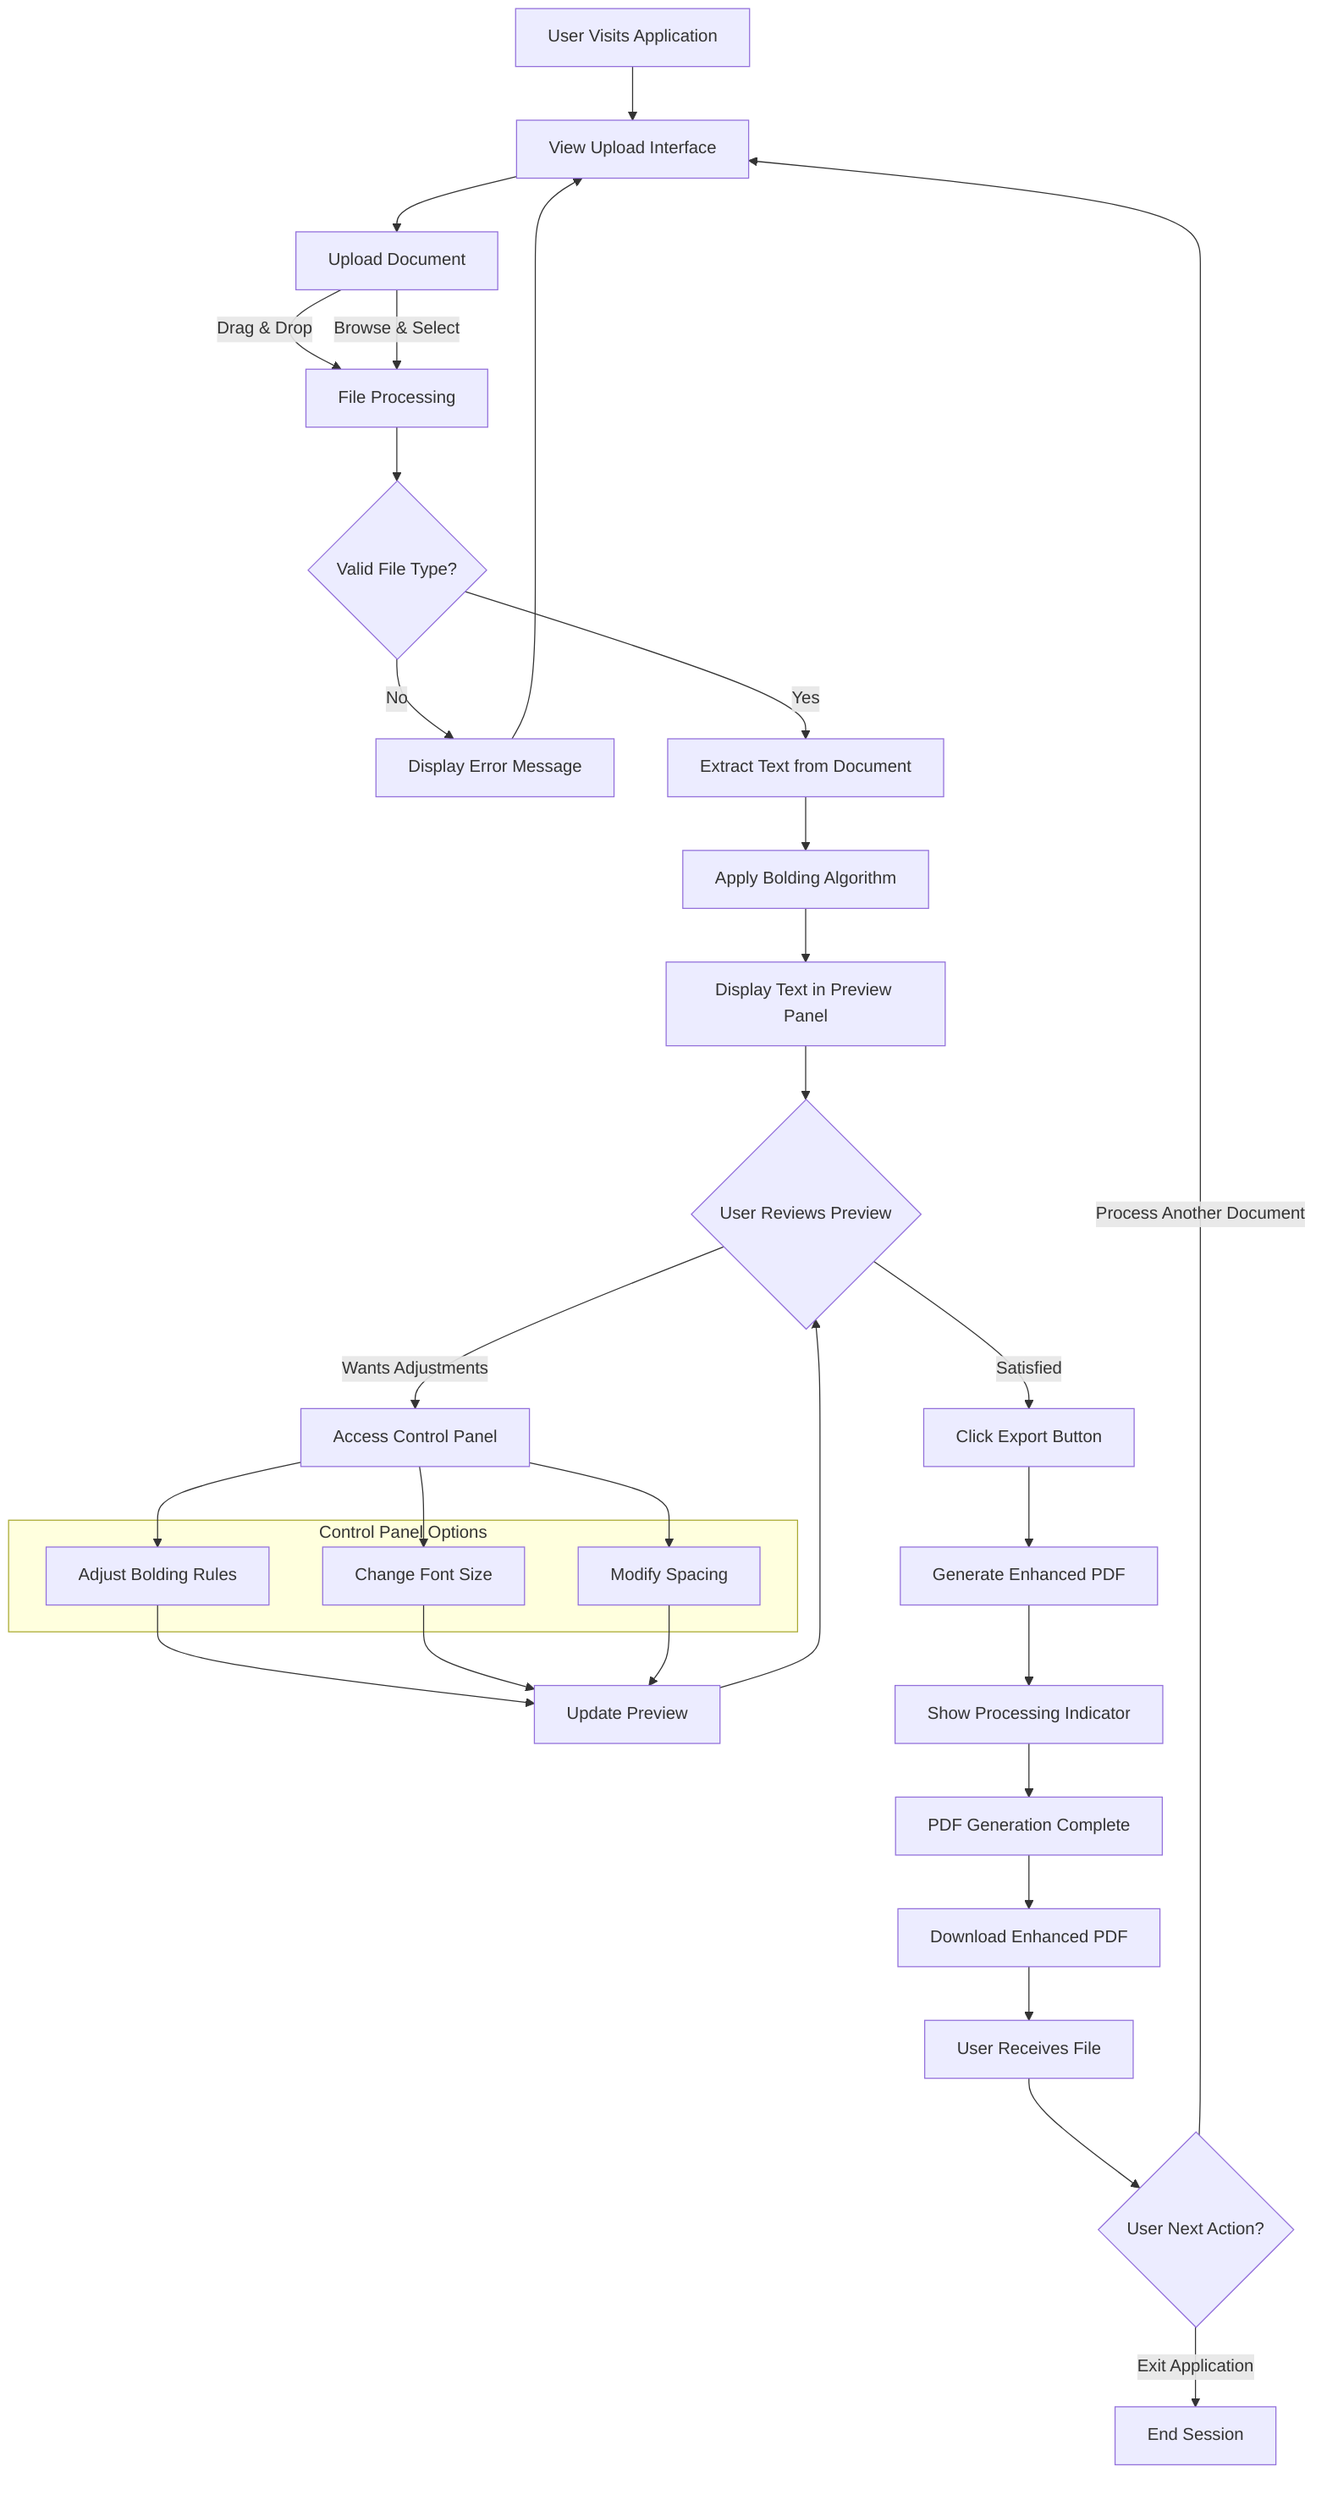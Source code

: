 graph TD
    A[User Visits Application] --> B[View Upload Interface]
    
    %% Upload Flow
    B --> C[Upload Document]
    C --> |Drag & Drop| D[File Processing]
    C --> |Browse & Select| D
    D --> E{Valid File Type?}
    E -->|No| F[Display Error Message]
    F --> B
    E -->|Yes| G[Extract Text from Document]
    G --> H[Apply Bolding Algorithm]
    
    %% Preview Flow
    H --> I[Display Text in Preview Panel]
    I --> J{User Reviews Preview}
    
    %% Adjustment Flow
    J -->|Wants Adjustments| K[Access Control Panel]
    K --> L[Adjust Bolding Rules]
    K --> M[Change Font Size]
    K --> N[Modify Spacing]
    L --> O[Update Preview]
    M --> O
    N --> O
    O --> J
    
    %% Export Flow
    J -->|Satisfied| P[Click Export Button]
    P --> Q[Generate Enhanced PDF]
    Q --> R[Show Processing Indicator]
    R --> S[PDF Generation Complete]
    S --> T[Download Enhanced PDF]
    T --> U[User Receives File]
    
    %% Additional Actions
    U --> V{User Next Action?}
    V -->|Process Another Document| B
    V -->|Exit Application| W[End Session]
    
    %% Subgraph for Control Panel Options
    subgraph "Control Panel Options"
        L
        M
        N
    end